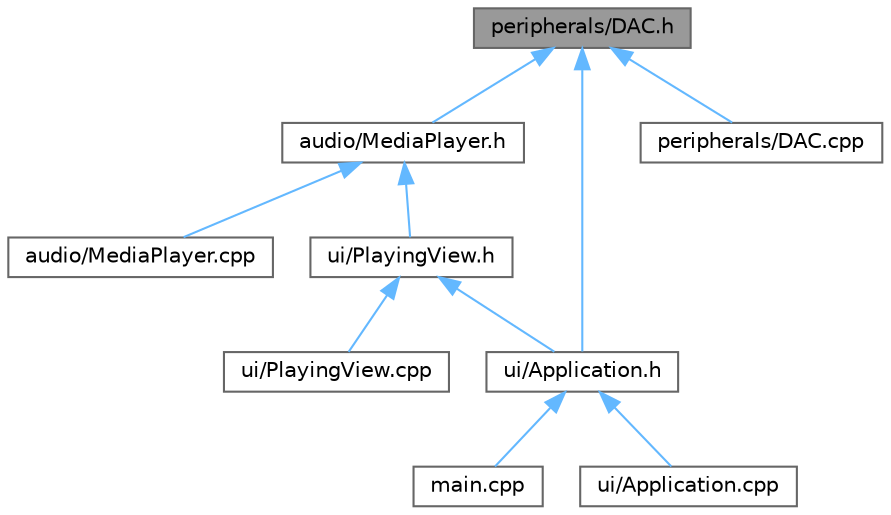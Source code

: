 digraph "peripherals/DAC.h"
{
 // LATEX_PDF_SIZE
  bgcolor="transparent";
  edge [fontname=Helvetica,fontsize=10,labelfontname=Helvetica,labelfontsize=10];
  node [fontname=Helvetica,fontsize=10,shape=box,height=0.2,width=0.4];
  Node1 [id="Node000001",label="peripherals/DAC.h",height=0.2,width=0.4,color="gray40", fillcolor="grey60", style="filled", fontcolor="black",tooltip=" "];
  Node1 -> Node2 [id="edge10_Node000001_Node000002",dir="back",color="steelblue1",style="solid",tooltip=" "];
  Node2 [id="Node000002",label="audio/MediaPlayer.h",height=0.2,width=0.4,color="grey40", fillcolor="white", style="filled",URL="$MediaPlayer_8h.html",tooltip=" "];
  Node2 -> Node3 [id="edge11_Node000002_Node000003",dir="back",color="steelblue1",style="solid",tooltip=" "];
  Node3 [id="Node000003",label="audio/MediaPlayer.cpp",height=0.2,width=0.4,color="grey40", fillcolor="white", style="filled",URL="$MediaPlayer_8cpp.html",tooltip=" "];
  Node2 -> Node4 [id="edge12_Node000002_Node000004",dir="back",color="steelblue1",style="solid",tooltip=" "];
  Node4 [id="Node000004",label="ui/PlayingView.h",height=0.2,width=0.4,color="grey40", fillcolor="white", style="filled",URL="$PlayingView_8h.html",tooltip=" "];
  Node4 -> Node5 [id="edge13_Node000004_Node000005",dir="back",color="steelblue1",style="solid",tooltip=" "];
  Node5 [id="Node000005",label="ui/Application.h",height=0.2,width=0.4,color="grey40", fillcolor="white", style="filled",URL="$Application_8h.html",tooltip=" "];
  Node5 -> Node6 [id="edge14_Node000005_Node000006",dir="back",color="steelblue1",style="solid",tooltip=" "];
  Node6 [id="Node000006",label="main.cpp",height=0.2,width=0.4,color="grey40", fillcolor="white", style="filled",URL="$main_8cpp.html",tooltip=" "];
  Node5 -> Node7 [id="edge15_Node000005_Node000007",dir="back",color="steelblue1",style="solid",tooltip=" "];
  Node7 [id="Node000007",label="ui/Application.cpp",height=0.2,width=0.4,color="grey40", fillcolor="white", style="filled",URL="$Application_8cpp.html",tooltip=" "];
  Node4 -> Node8 [id="edge16_Node000004_Node000008",dir="back",color="steelblue1",style="solid",tooltip=" "];
  Node8 [id="Node000008",label="ui/PlayingView.cpp",height=0.2,width=0.4,color="grey40", fillcolor="white", style="filled",URL="$PlayingView_8cpp.html",tooltip=" "];
  Node1 -> Node9 [id="edge17_Node000001_Node000009",dir="back",color="steelblue1",style="solid",tooltip=" "];
  Node9 [id="Node000009",label="peripherals/DAC.cpp",height=0.2,width=0.4,color="grey40", fillcolor="white", style="filled",URL="$DAC_8cpp.html",tooltip=" "];
  Node1 -> Node5 [id="edge18_Node000001_Node000005",dir="back",color="steelblue1",style="solid",tooltip=" "];
}
